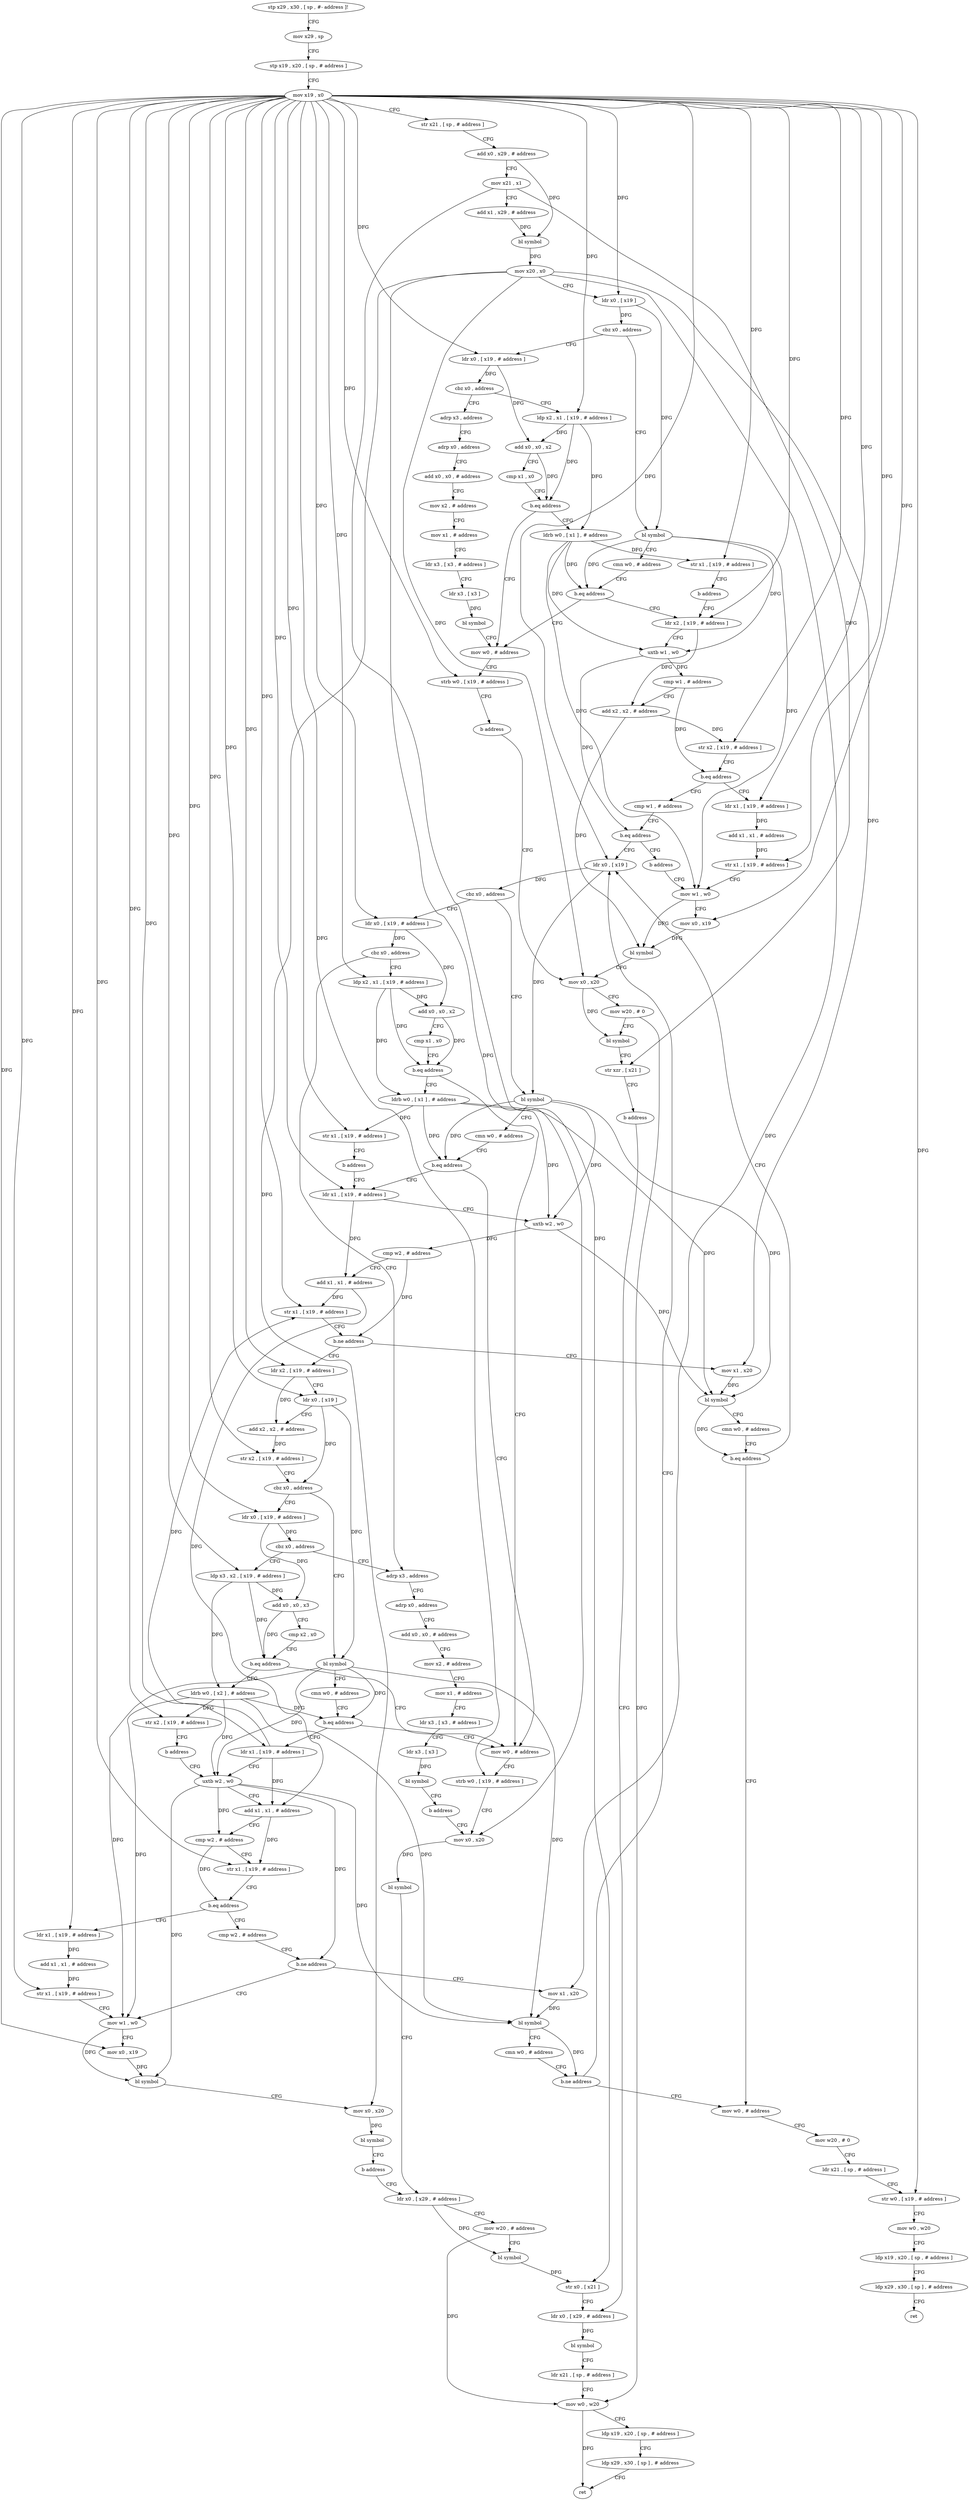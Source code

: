 digraph "func" {
"104784" [label = "stp x29 , x30 , [ sp , #- address ]!" ]
"104788" [label = "mov x29 , sp" ]
"104792" [label = "stp x19 , x20 , [ sp , # address ]" ]
"104796" [label = "mov x19 , x0" ]
"104800" [label = "str x21 , [ sp , # address ]" ]
"104804" [label = "add x0 , x29 , # address" ]
"104808" [label = "mov x21 , x1" ]
"104812" [label = "add x1 , x29 , # address" ]
"104816" [label = "bl symbol" ]
"104820" [label = "mov x20 , x0" ]
"104824" [label = "ldr x0 , [ x19 ]" ]
"104828" [label = "cbz x0 , address" ]
"105208" [label = "ldr x0 , [ x19 , # address ]" ]
"104832" [label = "bl symbol" ]
"105212" [label = "cbz x0 , address" ]
"105244" [label = "adrp x3 , address" ]
"105216" [label = "ldp x2 , x1 , [ x19 , # address ]" ]
"104836" [label = "cmn w0 , # address" ]
"104840" [label = "b.eq address" ]
"105276" [label = "mov w0 , # address" ]
"104844" [label = "ldr x2 , [ x19 , # address ]" ]
"105248" [label = "adrp x0 , address" ]
"105252" [label = "add x0 , x0 , # address" ]
"105256" [label = "mov x2 , # address" ]
"105260" [label = "mov x1 , # address" ]
"105264" [label = "ldr x3 , [ x3 , # address ]" ]
"105268" [label = "ldr x3 , [ x3 ]" ]
"105272" [label = "bl symbol" ]
"105220" [label = "add x0 , x0 , x2" ]
"105224" [label = "cmp x1 , x0" ]
"105228" [label = "b.eq address" ]
"105232" [label = "ldrb w0 , [ x1 ] , # address" ]
"105280" [label = "strb w0 , [ x19 , # address ]" ]
"105284" [label = "b address" ]
"105184" [label = "mov x0 , x20" ]
"104848" [label = "uxtb w1 , w0" ]
"104852" [label = "cmp w1 , # address" ]
"104856" [label = "add x2 , x2 , # address" ]
"104860" [label = "str x2 , [ x19 , # address ]" ]
"104864" [label = "b.eq address" ]
"105160" [label = "ldr x1 , [ x19 , # address ]" ]
"104868" [label = "cmp w1 , # address" ]
"105188" [label = "mov w20 , # 0" ]
"105192" [label = "bl symbol" ]
"105196" [label = "str xzr , [ x21 ]" ]
"105200" [label = "b address" ]
"105128" [label = "ldr x0 , [ x29 , # address ]" ]
"105236" [label = "str x1 , [ x19 , # address ]" ]
"105240" [label = "b address" ]
"105164" [label = "add x1 , x1 , # address" ]
"105168" [label = "str x1 , [ x19 , # address ]" ]
"105172" [label = "mov w1 , w0" ]
"104872" [label = "b.eq address" ]
"104896" [label = "ldr x0 , [ x19 ]" ]
"104876" [label = "b address" ]
"105132" [label = "bl symbol" ]
"105136" [label = "ldr x21 , [ sp , # address ]" ]
"105140" [label = "mov w0 , w20" ]
"105144" [label = "ldp x19 , x20 , [ sp , # address ]" ]
"105148" [label = "ldp x29 , x30 , [ sp ] , # address" ]
"105152" [label = "ret" ]
"104900" [label = "cbz x0 , address" ]
"105056" [label = "ldr x0 , [ x19 , # address ]" ]
"104904" [label = "bl symbol" ]
"105060" [label = "cbz x0 , address" ]
"105364" [label = "adrp x3 , address" ]
"105064" [label = "ldp x2 , x1 , [ x19 , # address ]" ]
"104908" [label = "cmn w0 , # address" ]
"104912" [label = "b.eq address" ]
"105096" [label = "mov w0 , # address" ]
"104916" [label = "ldr x1 , [ x19 , # address ]" ]
"105176" [label = "mov x0 , x19" ]
"105180" [label = "bl symbol" ]
"105368" [label = "adrp x0 , address" ]
"105372" [label = "add x0 , x0 , # address" ]
"105376" [label = "mov x2 , # address" ]
"105380" [label = "mov x1 , # address" ]
"105384" [label = "ldr x3 , [ x3 , # address ]" ]
"105388" [label = "ldr x3 , [ x3 ]" ]
"105392" [label = "bl symbol" ]
"105396" [label = "b address" ]
"105104" [label = "mov x0 , x20" ]
"105068" [label = "add x0 , x0 , x2" ]
"105072" [label = "cmp x1 , x0" ]
"105076" [label = "b.eq address" ]
"105080" [label = "ldrb w0 , [ x1 ] , # address" ]
"105100" [label = "strb w0 , [ x19 , # address ]" ]
"104920" [label = "uxtb w2 , w0" ]
"104924" [label = "cmp w2 , # address" ]
"104928" [label = "add x1 , x1 , # address" ]
"104932" [label = "str x1 , [ x19 , # address ]" ]
"104936" [label = "b.ne address" ]
"104880" [label = "mov x1 , x20" ]
"104940" [label = "ldr x2 , [ x19 , # address ]" ]
"105108" [label = "bl symbol" ]
"105112" [label = "ldr x0 , [ x29 , # address ]" ]
"105084" [label = "str x1 , [ x19 , # address ]" ]
"105088" [label = "b address" ]
"104884" [label = "bl symbol" ]
"104888" [label = "cmn w0 , # address" ]
"104892" [label = "b.eq address" ]
"105020" [label = "mov w0 , # address" ]
"104944" [label = "ldr x0 , [ x19 ]" ]
"104948" [label = "add x2 , x2 , # address" ]
"104952" [label = "str x2 , [ x19 , # address ]" ]
"104956" [label = "cbz x0 , address" ]
"105328" [label = "ldr x0 , [ x19 , # address ]" ]
"104960" [label = "bl symbol" ]
"105024" [label = "mov w20 , # 0" ]
"105028" [label = "ldr x21 , [ sp , # address ]" ]
"105032" [label = "str w0 , [ x19 , # address ]" ]
"105036" [label = "mov w0 , w20" ]
"105040" [label = "ldp x19 , x20 , [ sp , # address ]" ]
"105044" [label = "ldp x29 , x30 , [ sp ] , # address" ]
"105048" [label = "ret" ]
"105332" [label = "cbz x0 , address" ]
"105336" [label = "ldp x3 , x2 , [ x19 , # address ]" ]
"104964" [label = "cmn w0 , # address" ]
"104968" [label = "b.eq address" ]
"104972" [label = "ldr x1 , [ x19 , # address ]" ]
"105340" [label = "add x0 , x0 , x3" ]
"105344" [label = "cmp x2 , x0" ]
"105348" [label = "b.eq address" ]
"105352" [label = "ldrb w0 , [ x2 ] , # address" ]
"104976" [label = "uxtb w2 , w0" ]
"105356" [label = "str x2 , [ x19 , # address ]" ]
"105360" [label = "b address" ]
"105288" [label = "ldr x1 , [ x19 , # address ]" ]
"105292" [label = "add x1 , x1 , # address" ]
"105296" [label = "str x1 , [ x19 , # address ]" ]
"105300" [label = "mov w1 , w0" ]
"104996" [label = "cmp w2 , # address" ]
"105000" [label = "b.ne address" ]
"105004" [label = "mov x1 , x20" ]
"104980" [label = "add x1 , x1 , # address" ]
"104984" [label = "cmp w2 , # address" ]
"104988" [label = "str x1 , [ x19 , # address ]" ]
"104992" [label = "b.eq address" ]
"105116" [label = "mov w20 , # address" ]
"105120" [label = "bl symbol" ]
"105124" [label = "str x0 , [ x21 ]" ]
"105304" [label = "mov x0 , x19" ]
"105308" [label = "bl symbol" ]
"105312" [label = "mov x0 , x20" ]
"105316" [label = "bl symbol" ]
"105320" [label = "b address" ]
"105008" [label = "bl symbol" ]
"105012" [label = "cmn w0 , # address" ]
"105016" [label = "b.ne address" ]
"104784" -> "104788" [ label = "CFG" ]
"104788" -> "104792" [ label = "CFG" ]
"104792" -> "104796" [ label = "CFG" ]
"104796" -> "104800" [ label = "CFG" ]
"104796" -> "104824" [ label = "DFG" ]
"104796" -> "105208" [ label = "DFG" ]
"104796" -> "105216" [ label = "DFG" ]
"104796" -> "105280" [ label = "DFG" ]
"104796" -> "104844" [ label = "DFG" ]
"104796" -> "104860" [ label = "DFG" ]
"104796" -> "105236" [ label = "DFG" ]
"104796" -> "105160" [ label = "DFG" ]
"104796" -> "105168" [ label = "DFG" ]
"104796" -> "105176" [ label = "DFG" ]
"104796" -> "104896" [ label = "DFG" ]
"104796" -> "105056" [ label = "DFG" ]
"104796" -> "105064" [ label = "DFG" ]
"104796" -> "105100" [ label = "DFG" ]
"104796" -> "104916" [ label = "DFG" ]
"104796" -> "104932" [ label = "DFG" ]
"104796" -> "105084" [ label = "DFG" ]
"104796" -> "104940" [ label = "DFG" ]
"104796" -> "104944" [ label = "DFG" ]
"104796" -> "104952" [ label = "DFG" ]
"104796" -> "105032" [ label = "DFG" ]
"104796" -> "105328" [ label = "DFG" ]
"104796" -> "105336" [ label = "DFG" ]
"104796" -> "104972" [ label = "DFG" ]
"104796" -> "105356" [ label = "DFG" ]
"104796" -> "104988" [ label = "DFG" ]
"104796" -> "105288" [ label = "DFG" ]
"104796" -> "105296" [ label = "DFG" ]
"104796" -> "105304" [ label = "DFG" ]
"104800" -> "104804" [ label = "CFG" ]
"104804" -> "104808" [ label = "CFG" ]
"104804" -> "104816" [ label = "DFG" ]
"104808" -> "104812" [ label = "CFG" ]
"104808" -> "105196" [ label = "DFG" ]
"104808" -> "105124" [ label = "DFG" ]
"104812" -> "104816" [ label = "DFG" ]
"104816" -> "104820" [ label = "DFG" ]
"104820" -> "104824" [ label = "CFG" ]
"104820" -> "105184" [ label = "DFG" ]
"104820" -> "105104" [ label = "DFG" ]
"104820" -> "104880" [ label = "DFG" ]
"104820" -> "105312" [ label = "DFG" ]
"104820" -> "105004" [ label = "DFG" ]
"104824" -> "104828" [ label = "DFG" ]
"104824" -> "104832" [ label = "DFG" ]
"104828" -> "105208" [ label = "CFG" ]
"104828" -> "104832" [ label = "CFG" ]
"105208" -> "105212" [ label = "DFG" ]
"105208" -> "105220" [ label = "DFG" ]
"104832" -> "104836" [ label = "CFG" ]
"104832" -> "104840" [ label = "DFG" ]
"104832" -> "104848" [ label = "DFG" ]
"104832" -> "105172" [ label = "DFG" ]
"105212" -> "105244" [ label = "CFG" ]
"105212" -> "105216" [ label = "CFG" ]
"105244" -> "105248" [ label = "CFG" ]
"105216" -> "105220" [ label = "DFG" ]
"105216" -> "105228" [ label = "DFG" ]
"105216" -> "105232" [ label = "DFG" ]
"104836" -> "104840" [ label = "CFG" ]
"104840" -> "105276" [ label = "CFG" ]
"104840" -> "104844" [ label = "CFG" ]
"105276" -> "105280" [ label = "CFG" ]
"104844" -> "104848" [ label = "CFG" ]
"104844" -> "104856" [ label = "DFG" ]
"105248" -> "105252" [ label = "CFG" ]
"105252" -> "105256" [ label = "CFG" ]
"105256" -> "105260" [ label = "CFG" ]
"105260" -> "105264" [ label = "CFG" ]
"105264" -> "105268" [ label = "CFG" ]
"105268" -> "105272" [ label = "DFG" ]
"105272" -> "105276" [ label = "CFG" ]
"105220" -> "105224" [ label = "CFG" ]
"105220" -> "105228" [ label = "DFG" ]
"105224" -> "105228" [ label = "CFG" ]
"105228" -> "105276" [ label = "CFG" ]
"105228" -> "105232" [ label = "CFG" ]
"105232" -> "105236" [ label = "DFG" ]
"105232" -> "104840" [ label = "DFG" ]
"105232" -> "104848" [ label = "DFG" ]
"105232" -> "105172" [ label = "DFG" ]
"105280" -> "105284" [ label = "CFG" ]
"105284" -> "105184" [ label = "CFG" ]
"105184" -> "105188" [ label = "CFG" ]
"105184" -> "105192" [ label = "DFG" ]
"104848" -> "104852" [ label = "DFG" ]
"104848" -> "104872" [ label = "DFG" ]
"104852" -> "104856" [ label = "CFG" ]
"104852" -> "104864" [ label = "DFG" ]
"104856" -> "104860" [ label = "DFG" ]
"104856" -> "105180" [ label = "DFG" ]
"104860" -> "104864" [ label = "CFG" ]
"104864" -> "105160" [ label = "CFG" ]
"104864" -> "104868" [ label = "CFG" ]
"105160" -> "105164" [ label = "DFG" ]
"104868" -> "104872" [ label = "CFG" ]
"105188" -> "105192" [ label = "CFG" ]
"105188" -> "105140" [ label = "DFG" ]
"105192" -> "105196" [ label = "CFG" ]
"105196" -> "105200" [ label = "CFG" ]
"105200" -> "105128" [ label = "CFG" ]
"105128" -> "105132" [ label = "DFG" ]
"105236" -> "105240" [ label = "CFG" ]
"105240" -> "104844" [ label = "CFG" ]
"105164" -> "105168" [ label = "DFG" ]
"105168" -> "105172" [ label = "CFG" ]
"105172" -> "105176" [ label = "CFG" ]
"105172" -> "105180" [ label = "DFG" ]
"104872" -> "104896" [ label = "CFG" ]
"104872" -> "104876" [ label = "CFG" ]
"104896" -> "104900" [ label = "DFG" ]
"104896" -> "104904" [ label = "DFG" ]
"104876" -> "105172" [ label = "CFG" ]
"105132" -> "105136" [ label = "CFG" ]
"105136" -> "105140" [ label = "CFG" ]
"105140" -> "105144" [ label = "CFG" ]
"105140" -> "105152" [ label = "DFG" ]
"105144" -> "105148" [ label = "CFG" ]
"105148" -> "105152" [ label = "CFG" ]
"104900" -> "105056" [ label = "CFG" ]
"104900" -> "104904" [ label = "CFG" ]
"105056" -> "105060" [ label = "DFG" ]
"105056" -> "105068" [ label = "DFG" ]
"104904" -> "104908" [ label = "CFG" ]
"104904" -> "104912" [ label = "DFG" ]
"104904" -> "104920" [ label = "DFG" ]
"104904" -> "104884" [ label = "DFG" ]
"105060" -> "105364" [ label = "CFG" ]
"105060" -> "105064" [ label = "CFG" ]
"105364" -> "105368" [ label = "CFG" ]
"105064" -> "105068" [ label = "DFG" ]
"105064" -> "105076" [ label = "DFG" ]
"105064" -> "105080" [ label = "DFG" ]
"104908" -> "104912" [ label = "CFG" ]
"104912" -> "105096" [ label = "CFG" ]
"104912" -> "104916" [ label = "CFG" ]
"105096" -> "105100" [ label = "CFG" ]
"104916" -> "104920" [ label = "CFG" ]
"104916" -> "104928" [ label = "DFG" ]
"105176" -> "105180" [ label = "DFG" ]
"105180" -> "105184" [ label = "CFG" ]
"105368" -> "105372" [ label = "CFG" ]
"105372" -> "105376" [ label = "CFG" ]
"105376" -> "105380" [ label = "CFG" ]
"105380" -> "105384" [ label = "CFG" ]
"105384" -> "105388" [ label = "CFG" ]
"105388" -> "105392" [ label = "DFG" ]
"105392" -> "105396" [ label = "CFG" ]
"105396" -> "105104" [ label = "CFG" ]
"105104" -> "105108" [ label = "DFG" ]
"105068" -> "105072" [ label = "CFG" ]
"105068" -> "105076" [ label = "DFG" ]
"105072" -> "105076" [ label = "CFG" ]
"105076" -> "105096" [ label = "CFG" ]
"105076" -> "105080" [ label = "CFG" ]
"105080" -> "105084" [ label = "DFG" ]
"105080" -> "104912" [ label = "DFG" ]
"105080" -> "104920" [ label = "DFG" ]
"105080" -> "104884" [ label = "DFG" ]
"105100" -> "105104" [ label = "CFG" ]
"104920" -> "104924" [ label = "DFG" ]
"104920" -> "104884" [ label = "DFG" ]
"104924" -> "104928" [ label = "CFG" ]
"104924" -> "104936" [ label = "DFG" ]
"104928" -> "104932" [ label = "DFG" ]
"104928" -> "104980" [ label = "DFG" ]
"104932" -> "104936" [ label = "CFG" ]
"104936" -> "104880" [ label = "CFG" ]
"104936" -> "104940" [ label = "CFG" ]
"104880" -> "104884" [ label = "DFG" ]
"104940" -> "104944" [ label = "CFG" ]
"104940" -> "104948" [ label = "DFG" ]
"105108" -> "105112" [ label = "CFG" ]
"105112" -> "105116" [ label = "CFG" ]
"105112" -> "105120" [ label = "DFG" ]
"105084" -> "105088" [ label = "CFG" ]
"105088" -> "104916" [ label = "CFG" ]
"104884" -> "104888" [ label = "CFG" ]
"104884" -> "104892" [ label = "DFG" ]
"104888" -> "104892" [ label = "CFG" ]
"104892" -> "105020" [ label = "CFG" ]
"104892" -> "104896" [ label = "CFG" ]
"105020" -> "105024" [ label = "CFG" ]
"104944" -> "104948" [ label = "CFG" ]
"104944" -> "104956" [ label = "DFG" ]
"104944" -> "104960" [ label = "DFG" ]
"104948" -> "104952" [ label = "DFG" ]
"104952" -> "104956" [ label = "CFG" ]
"104956" -> "105328" [ label = "CFG" ]
"104956" -> "104960" [ label = "CFG" ]
"105328" -> "105332" [ label = "DFG" ]
"105328" -> "105340" [ label = "DFG" ]
"104960" -> "104964" [ label = "CFG" ]
"104960" -> "104968" [ label = "DFG" ]
"104960" -> "104976" [ label = "DFG" ]
"104960" -> "105300" [ label = "DFG" ]
"104960" -> "105008" [ label = "DFG" ]
"105024" -> "105028" [ label = "CFG" ]
"105028" -> "105032" [ label = "CFG" ]
"105032" -> "105036" [ label = "CFG" ]
"105036" -> "105040" [ label = "CFG" ]
"105040" -> "105044" [ label = "CFG" ]
"105044" -> "105048" [ label = "CFG" ]
"105332" -> "105364" [ label = "CFG" ]
"105332" -> "105336" [ label = "CFG" ]
"105336" -> "105340" [ label = "DFG" ]
"105336" -> "105348" [ label = "DFG" ]
"105336" -> "105352" [ label = "DFG" ]
"104964" -> "104968" [ label = "CFG" ]
"104968" -> "105096" [ label = "CFG" ]
"104968" -> "104972" [ label = "CFG" ]
"104972" -> "104976" [ label = "CFG" ]
"104972" -> "104932" [ label = "DFG" ]
"104972" -> "104980" [ label = "DFG" ]
"105340" -> "105344" [ label = "CFG" ]
"105340" -> "105348" [ label = "DFG" ]
"105344" -> "105348" [ label = "CFG" ]
"105348" -> "105096" [ label = "CFG" ]
"105348" -> "105352" [ label = "CFG" ]
"105352" -> "105356" [ label = "DFG" ]
"105352" -> "104968" [ label = "DFG" ]
"105352" -> "104976" [ label = "DFG" ]
"105352" -> "105300" [ label = "DFG" ]
"105352" -> "105008" [ label = "DFG" ]
"104976" -> "104980" [ label = "CFG" ]
"104976" -> "104984" [ label = "DFG" ]
"104976" -> "105000" [ label = "DFG" ]
"104976" -> "105308" [ label = "DFG" ]
"104976" -> "105008" [ label = "DFG" ]
"105356" -> "105360" [ label = "CFG" ]
"105360" -> "104976" [ label = "CFG" ]
"105288" -> "105292" [ label = "DFG" ]
"105292" -> "105296" [ label = "DFG" ]
"105296" -> "105300" [ label = "CFG" ]
"105300" -> "105304" [ label = "CFG" ]
"105300" -> "105308" [ label = "DFG" ]
"104996" -> "105000" [ label = "CFG" ]
"105000" -> "105300" [ label = "CFG" ]
"105000" -> "105004" [ label = "CFG" ]
"105004" -> "105008" [ label = "DFG" ]
"104980" -> "104984" [ label = "CFG" ]
"104980" -> "104988" [ label = "DFG" ]
"104984" -> "104988" [ label = "CFG" ]
"104984" -> "104992" [ label = "DFG" ]
"104988" -> "104992" [ label = "CFG" ]
"104992" -> "105288" [ label = "CFG" ]
"104992" -> "104996" [ label = "CFG" ]
"105116" -> "105120" [ label = "CFG" ]
"105116" -> "105140" [ label = "DFG" ]
"105120" -> "105124" [ label = "DFG" ]
"105124" -> "105128" [ label = "CFG" ]
"105304" -> "105308" [ label = "DFG" ]
"105308" -> "105312" [ label = "CFG" ]
"105312" -> "105316" [ label = "DFG" ]
"105316" -> "105320" [ label = "CFG" ]
"105320" -> "105112" [ label = "CFG" ]
"105008" -> "105012" [ label = "CFG" ]
"105008" -> "105016" [ label = "DFG" ]
"105012" -> "105016" [ label = "CFG" ]
"105016" -> "104896" [ label = "CFG" ]
"105016" -> "105020" [ label = "CFG" ]
}
